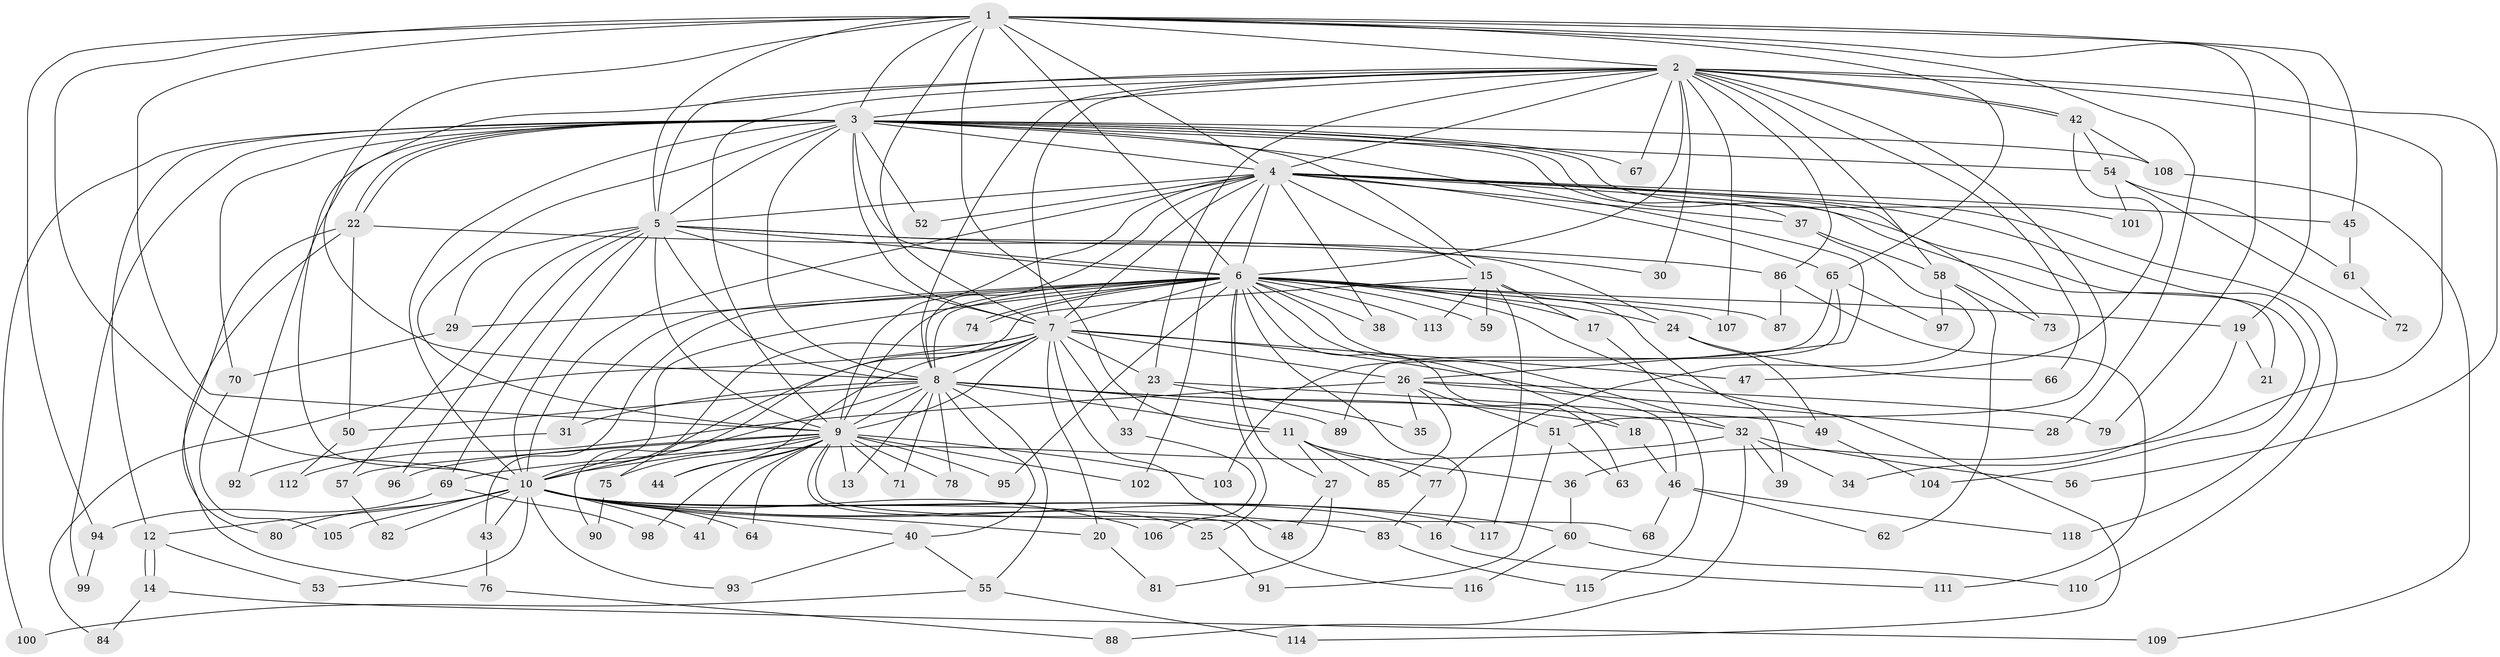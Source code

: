 // Generated by graph-tools (version 1.1) at 2025/14/03/09/25 04:14:11]
// undirected, 118 vertices, 261 edges
graph export_dot {
graph [start="1"]
  node [color=gray90,style=filled];
  1;
  2;
  3;
  4;
  5;
  6;
  7;
  8;
  9;
  10;
  11;
  12;
  13;
  14;
  15;
  16;
  17;
  18;
  19;
  20;
  21;
  22;
  23;
  24;
  25;
  26;
  27;
  28;
  29;
  30;
  31;
  32;
  33;
  34;
  35;
  36;
  37;
  38;
  39;
  40;
  41;
  42;
  43;
  44;
  45;
  46;
  47;
  48;
  49;
  50;
  51;
  52;
  53;
  54;
  55;
  56;
  57;
  58;
  59;
  60;
  61;
  62;
  63;
  64;
  65;
  66;
  67;
  68;
  69;
  70;
  71;
  72;
  73;
  74;
  75;
  76;
  77;
  78;
  79;
  80;
  81;
  82;
  83;
  84;
  85;
  86;
  87;
  88;
  89;
  90;
  91;
  92;
  93;
  94;
  95;
  96;
  97;
  98;
  99;
  100;
  101;
  102;
  103;
  104;
  105;
  106;
  107;
  108;
  109;
  110;
  111;
  112;
  113;
  114;
  115;
  116;
  117;
  118;
  1 -- 2;
  1 -- 3;
  1 -- 4;
  1 -- 5;
  1 -- 6;
  1 -- 7;
  1 -- 8;
  1 -- 9;
  1 -- 10;
  1 -- 11;
  1 -- 19;
  1 -- 28;
  1 -- 45;
  1 -- 65;
  1 -- 79;
  1 -- 94;
  2 -- 3;
  2 -- 4;
  2 -- 5;
  2 -- 6;
  2 -- 7;
  2 -- 8;
  2 -- 9;
  2 -- 10;
  2 -- 23;
  2 -- 30;
  2 -- 36;
  2 -- 42;
  2 -- 42;
  2 -- 51;
  2 -- 56;
  2 -- 58;
  2 -- 66;
  2 -- 67;
  2 -- 86;
  2 -- 107;
  3 -- 4;
  3 -- 5;
  3 -- 6;
  3 -- 7;
  3 -- 8;
  3 -- 9;
  3 -- 10;
  3 -- 12;
  3 -- 15;
  3 -- 22;
  3 -- 22;
  3 -- 26;
  3 -- 37;
  3 -- 52;
  3 -- 54;
  3 -- 67;
  3 -- 70;
  3 -- 73;
  3 -- 92;
  3 -- 99;
  3 -- 100;
  3 -- 101;
  3 -- 108;
  4 -- 5;
  4 -- 6;
  4 -- 7;
  4 -- 8;
  4 -- 9;
  4 -- 10;
  4 -- 15;
  4 -- 21;
  4 -- 37;
  4 -- 38;
  4 -- 45;
  4 -- 52;
  4 -- 65;
  4 -- 102;
  4 -- 104;
  4 -- 110;
  4 -- 118;
  5 -- 6;
  5 -- 7;
  5 -- 8;
  5 -- 9;
  5 -- 10;
  5 -- 24;
  5 -- 29;
  5 -- 30;
  5 -- 57;
  5 -- 69;
  5 -- 96;
  6 -- 7;
  6 -- 8;
  6 -- 9;
  6 -- 10;
  6 -- 16;
  6 -- 17;
  6 -- 18;
  6 -- 19;
  6 -- 24;
  6 -- 25;
  6 -- 27;
  6 -- 29;
  6 -- 31;
  6 -- 32;
  6 -- 38;
  6 -- 43;
  6 -- 59;
  6 -- 63;
  6 -- 74;
  6 -- 74;
  6 -- 87;
  6 -- 95;
  6 -- 107;
  6 -- 113;
  6 -- 114;
  7 -- 8;
  7 -- 9;
  7 -- 10;
  7 -- 20;
  7 -- 23;
  7 -- 26;
  7 -- 33;
  7 -- 44;
  7 -- 46;
  7 -- 47;
  7 -- 48;
  7 -- 84;
  7 -- 90;
  8 -- 9;
  8 -- 10;
  8 -- 11;
  8 -- 13;
  8 -- 18;
  8 -- 31;
  8 -- 32;
  8 -- 40;
  8 -- 50;
  8 -- 55;
  8 -- 71;
  8 -- 78;
  8 -- 89;
  9 -- 10;
  9 -- 13;
  9 -- 41;
  9 -- 44;
  9 -- 57;
  9 -- 64;
  9 -- 68;
  9 -- 71;
  9 -- 75;
  9 -- 78;
  9 -- 95;
  9 -- 96;
  9 -- 98;
  9 -- 102;
  9 -- 103;
  9 -- 116;
  10 -- 12;
  10 -- 16;
  10 -- 20;
  10 -- 25;
  10 -- 40;
  10 -- 41;
  10 -- 43;
  10 -- 53;
  10 -- 60;
  10 -- 64;
  10 -- 80;
  10 -- 82;
  10 -- 83;
  10 -- 93;
  10 -- 105;
  10 -- 106;
  10 -- 117;
  11 -- 27;
  11 -- 36;
  11 -- 77;
  11 -- 85;
  12 -- 14;
  12 -- 14;
  12 -- 53;
  14 -- 84;
  14 -- 109;
  15 -- 17;
  15 -- 39;
  15 -- 59;
  15 -- 75;
  15 -- 113;
  15 -- 117;
  16 -- 111;
  17 -- 115;
  18 -- 46;
  19 -- 21;
  19 -- 34;
  20 -- 81;
  22 -- 50;
  22 -- 76;
  22 -- 80;
  22 -- 86;
  23 -- 33;
  23 -- 35;
  23 -- 49;
  24 -- 49;
  24 -- 66;
  25 -- 91;
  26 -- 28;
  26 -- 35;
  26 -- 51;
  26 -- 79;
  26 -- 85;
  26 -- 112;
  27 -- 48;
  27 -- 81;
  29 -- 70;
  31 -- 92;
  32 -- 34;
  32 -- 39;
  32 -- 56;
  32 -- 69;
  32 -- 88;
  33 -- 106;
  36 -- 60;
  37 -- 58;
  37 -- 77;
  40 -- 55;
  40 -- 93;
  42 -- 47;
  42 -- 54;
  42 -- 108;
  43 -- 76;
  45 -- 61;
  46 -- 62;
  46 -- 68;
  46 -- 118;
  49 -- 104;
  50 -- 112;
  51 -- 63;
  51 -- 91;
  54 -- 61;
  54 -- 72;
  54 -- 101;
  55 -- 100;
  55 -- 114;
  57 -- 82;
  58 -- 62;
  58 -- 73;
  58 -- 97;
  60 -- 110;
  60 -- 116;
  61 -- 72;
  65 -- 89;
  65 -- 97;
  65 -- 103;
  69 -- 94;
  69 -- 98;
  70 -- 105;
  75 -- 90;
  76 -- 88;
  77 -- 83;
  83 -- 115;
  86 -- 87;
  86 -- 111;
  94 -- 99;
  108 -- 109;
}
